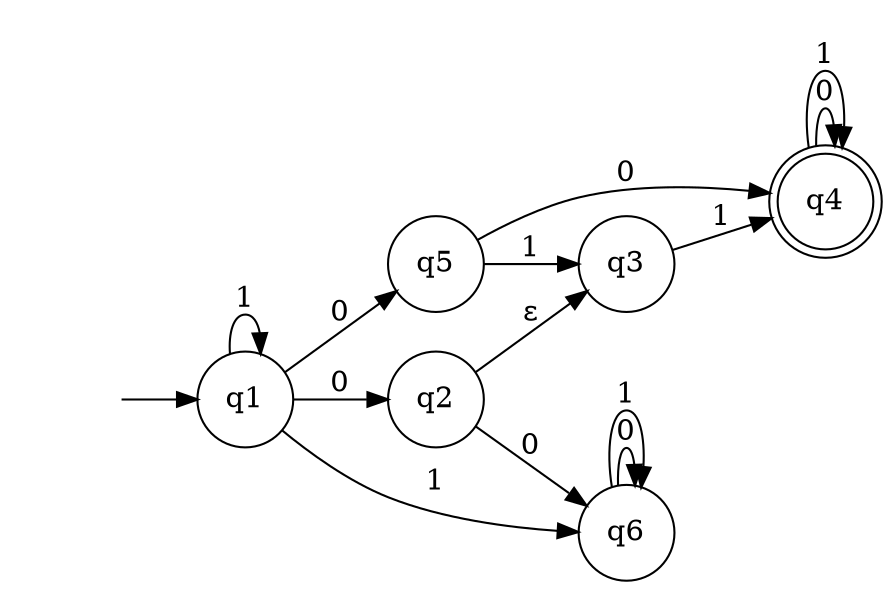 digraph NFA {
	graph [rankdir=LR]
	"" [label="" shape=plaintext]
	q4 [label=q4 shape=doublecircle]
	q2 [label=q2 shape=circle]
	q5 [label=q5 shape=circle]
	q1 [label=q1 shape=circle]
	q3 [label=q3 shape=circle]
	q6 [label=q6 shape=circle]
	"" -> q1 [label=""]
	q1 -> q2 [label=0]
	q1 -> q5 [label=0]
	q1 -> q6 [label=1]
	q1 -> q1 [label=1]
	q2 -> q6 [label=0]
	q2 -> q3 [label="ε"]
	q3 -> q4 [label=1]
	q4 -> q4 [label=0]
	q4 -> q4 [label=1]
	q5 -> q4 [label=0]
	q5 -> q3 [label=1]
	q6 -> q6 [label=0]
	q6 -> q6 [label=1]
}
